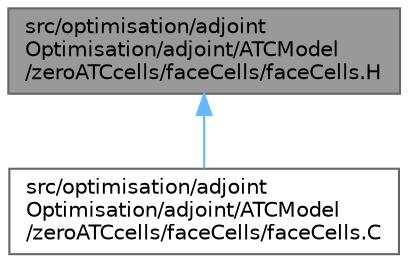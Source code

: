 digraph "src/optimisation/adjointOptimisation/adjoint/ATCModel/zeroATCcells/faceCells/faceCells.H"
{
 // LATEX_PDF_SIZE
  bgcolor="transparent";
  edge [fontname=Helvetica,fontsize=10,labelfontname=Helvetica,labelfontsize=10];
  node [fontname=Helvetica,fontsize=10,shape=box,height=0.2,width=0.4];
  Node1 [id="Node000001",label="src/optimisation/adjoint\lOptimisation/adjoint/ATCModel\l/zeroATCcells/faceCells/faceCells.H",height=0.2,width=0.4,color="gray40", fillcolor="grey60", style="filled", fontcolor="black",tooltip=" "];
  Node1 -> Node2 [id="edge1_Node000001_Node000002",dir="back",color="steelblue1",style="solid",tooltip=" "];
  Node2 [id="Node000002",label="src/optimisation/adjoint\lOptimisation/adjoint/ATCModel\l/zeroATCcells/faceCells/faceCells.C",height=0.2,width=0.4,color="grey40", fillcolor="white", style="filled",URL="$faceCells_8C.html",tooltip=" "];
}
